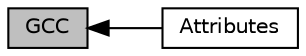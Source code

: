 digraph "GCC"
{
  edge [fontname="Helvetica",fontsize="10",labelfontname="Helvetica",labelfontsize="10"];
  node [fontname="Helvetica",fontsize="10",shape=box];
  rankdir=LR;
  Node1 [label="GCC",height=0.2,width=0.4,color="black", fillcolor="grey75", style="filled", fontcolor="black",tooltip=" "];
  Node2 [label="Attributes",height=0.2,width=0.4,color="black", fillcolor="white", style="filled",URL="$group__GCC__ATTRIBUTES.html",tooltip=" "];
  Node1->Node2 [shape=plaintext, dir="back", style="solid"];
}

